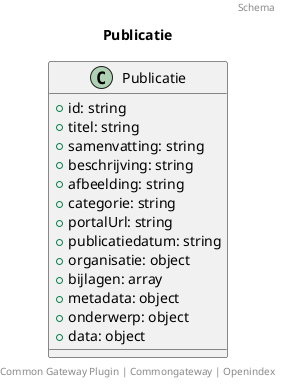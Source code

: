 @startuml
title: Publicatie
footer: Common Gateway Plugin | Commongateway | Openindex 
header: Schema

class Publicatie {
  + id: string
  + titel: string
  + samenvatting: string
  + beschrijving: string
  + afbeelding: string
  + categorie: string
  + portalUrl: string
  + publicatiedatum: string
  + organisatie: object
  + bijlagen: array
  + metadata: object
  + onderwerp: object
  + data: object
}
@enduml
